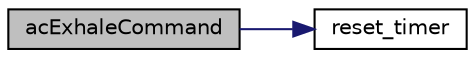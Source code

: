 digraph "acExhaleCommand"
{
 // LATEX_PDF_SIZE
  edge [fontname="Helvetica",fontsize="10",labelfontname="Helvetica",labelfontsize="10"];
  node [fontname="Helvetica",fontsize="10",shape=record];
  rankdir="LR";
  Node1 [label="acExhaleCommand",height=0.2,width=0.4,color="black", fillcolor="grey75", style="filled", fontcolor="black",tooltip=" "];
  Node1 -> Node2 [color="midnightblue",fontsize="10",style="solid",fontname="Helvetica"];
  Node2 [label="reset_timer",height=0.2,width=0.4,color="black", fillcolor="white", style="filled",URL="$_machine_states_8cpp.html#a2c8d77686b4bd0a6228fe786d46e5bf9",tooltip=" "];
}
